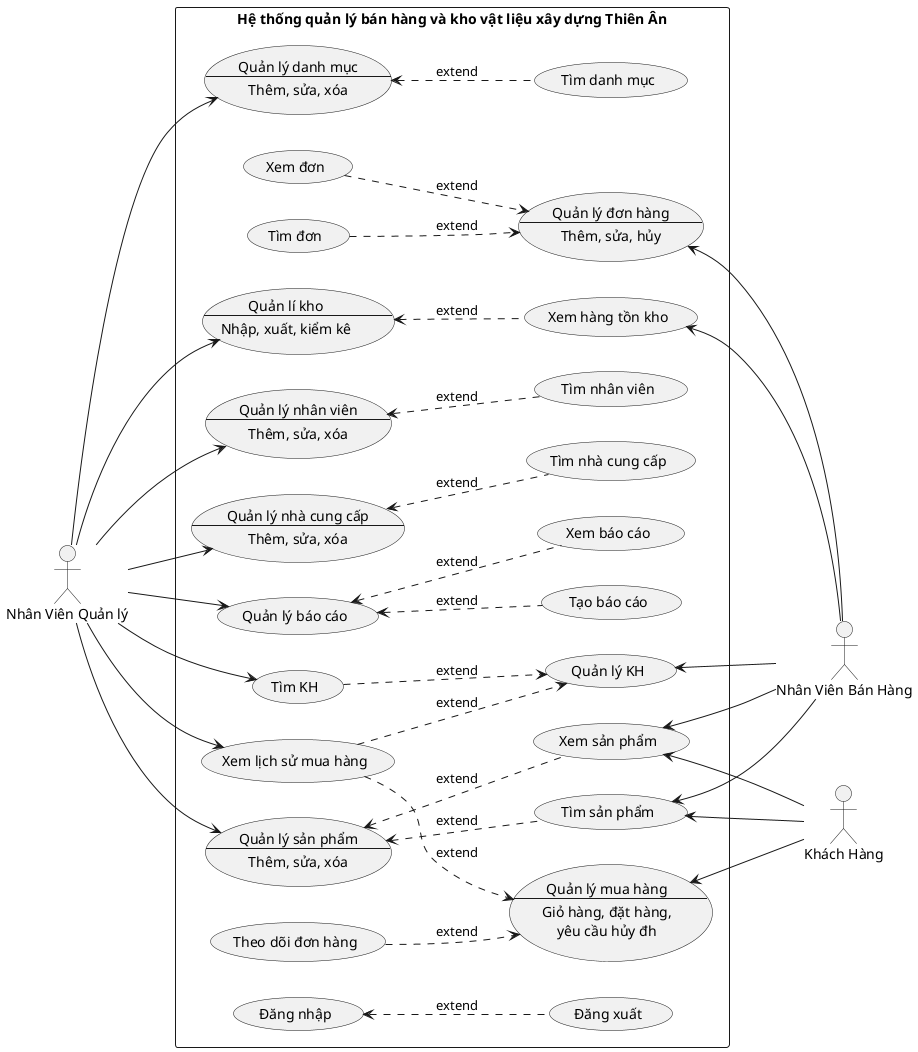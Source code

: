 @startuml

skinparam shadowing false
left to right direction

actor "Khách Hàng" as KH
actor "Nhân Viên Quản lý" as NVQL
actor "Nhân Viên Bán Hàng" as NVBH

rectangle "Hệ thống quản lý bán hàng và kho vật liệu xây dựng Thiên Ân" {

'>>>>>>>>>>>>>>> Khai báo >>>>>>>>>>>>>>>
'Danh mục sp
Usecase QLDMSP as "Quản lý danh mục
--
Thêm, sửa, xóa"
(Tìm danh mục) as TIM_DMSP

'Kho hàng
Usecase QLKHO as "Quản lí kho
--
Nhập, xuất, kiểm kê"
(Xem hàng tồn kho) as XEM_HANG

'Nhân viên
Usecase QLNV as "Quản lý nhân viên
--
Thêm, sửa, xóa"
(Tìm nhân viên) as TIM_NV

'Nhà cung cấp
Usecase QLNCC as "Quản lý nhà cung cấp
--
Thêm, sửa, xóa"
(Tìm nhà cung cấp) as TIM_NCC

'Báo cáo
(Quản lý báo cáo) as QLBC
(Xem báo cáo) as XEM_BC
(Tạo báo cáo) as TAO_BC

'Khách hàng
(Quản lý KH) as QLKH
(Tìm KH) as TIM_KH

'Đơn hàng
Usecase QLDH as "Quản lý đơn hàng
--
Thêm, sửa, hủy"
(Tìm đơn) as TIM_DH
(Xem đơn) as XEM_DH

'Sản phẩm
Usecase QLSP as "Quản lý sản phẩm
--
Thêm, sửa, xóa"
(Xem sản phẩm) as XEM_SP
(Tìm sản phẩm) as TIM_SP

'Mua hàng
Usecase QLMH as "Quản lý mua hàng
--
Giỏ hàng, đặt hàng,
yêu cầu hủy đh"
(Theo dõi đơn hàng) as THEO_DOI_HANG
(Xem lịch sử mua hàng) as XEM_LSMH

'Đăng nhập, đăng xuất
(Đăng nhập) as Login
(Đăng xuất) as Logout
Login <.. Logout: extend

'>>>>>>>>>>>>>>> Gán đối tượng >>>>>>>>>>>>>>>

'----------- Nhân Viên Quản lý -----------
NVQL --> QLSP
NVQL --> QLDMSP
NVQL --> QLKHO
NVQL --> QLNV
NVQL --> QLNCC
NVQL --> QLBC

'Sản phẩm
QLSP <.. XEM_SP: extend
QLSP <.. TIM_SP: extend

'Danh mục sp
QLDMSP <.. TIM_DMSP: extend

'Kho hàng
QLKHO <.. XEM_HANG: extend

'Nhân viên
QLNV <.. TIM_NV: extend

'Nhà cung cấp
QLNCC <.. TIM_NCC: extend

'Báo cáo
QLBC <.. XEM_BC: extend
QLBC <.. TAO_BC: extend

'Khách hàng
NVQL --> TIM_KH
NVQL --> XEM_LSMH

'----------- Nhân Viên Bán Hàng -----------
QLDH <- NVBH
QLKH <-- NVBH

'Đơn hàng
TIM_DH ..> QLDH: extend
XEM_DH ..> QLDH: extend

'Khách hàng
TIM_KH ..> QLKH: extend
XEM_LSMH ..> QLKH: extend

'Kho
XEM_HANG <- NVBH

'Sản phẩm
XEM_SP <-- NVBH
TIM_SP <-- NVBH

'----------- Khách Hàng -----------
QLMH <- KH

'Mua hàng
THEO_DOI_HANG ..> QLMH: extend
XEM_LSMH ..> QLMH: extend

'Sản phẩm
XEM_SP <-- KH
TIM_SP <-- KH

}

@enduml
